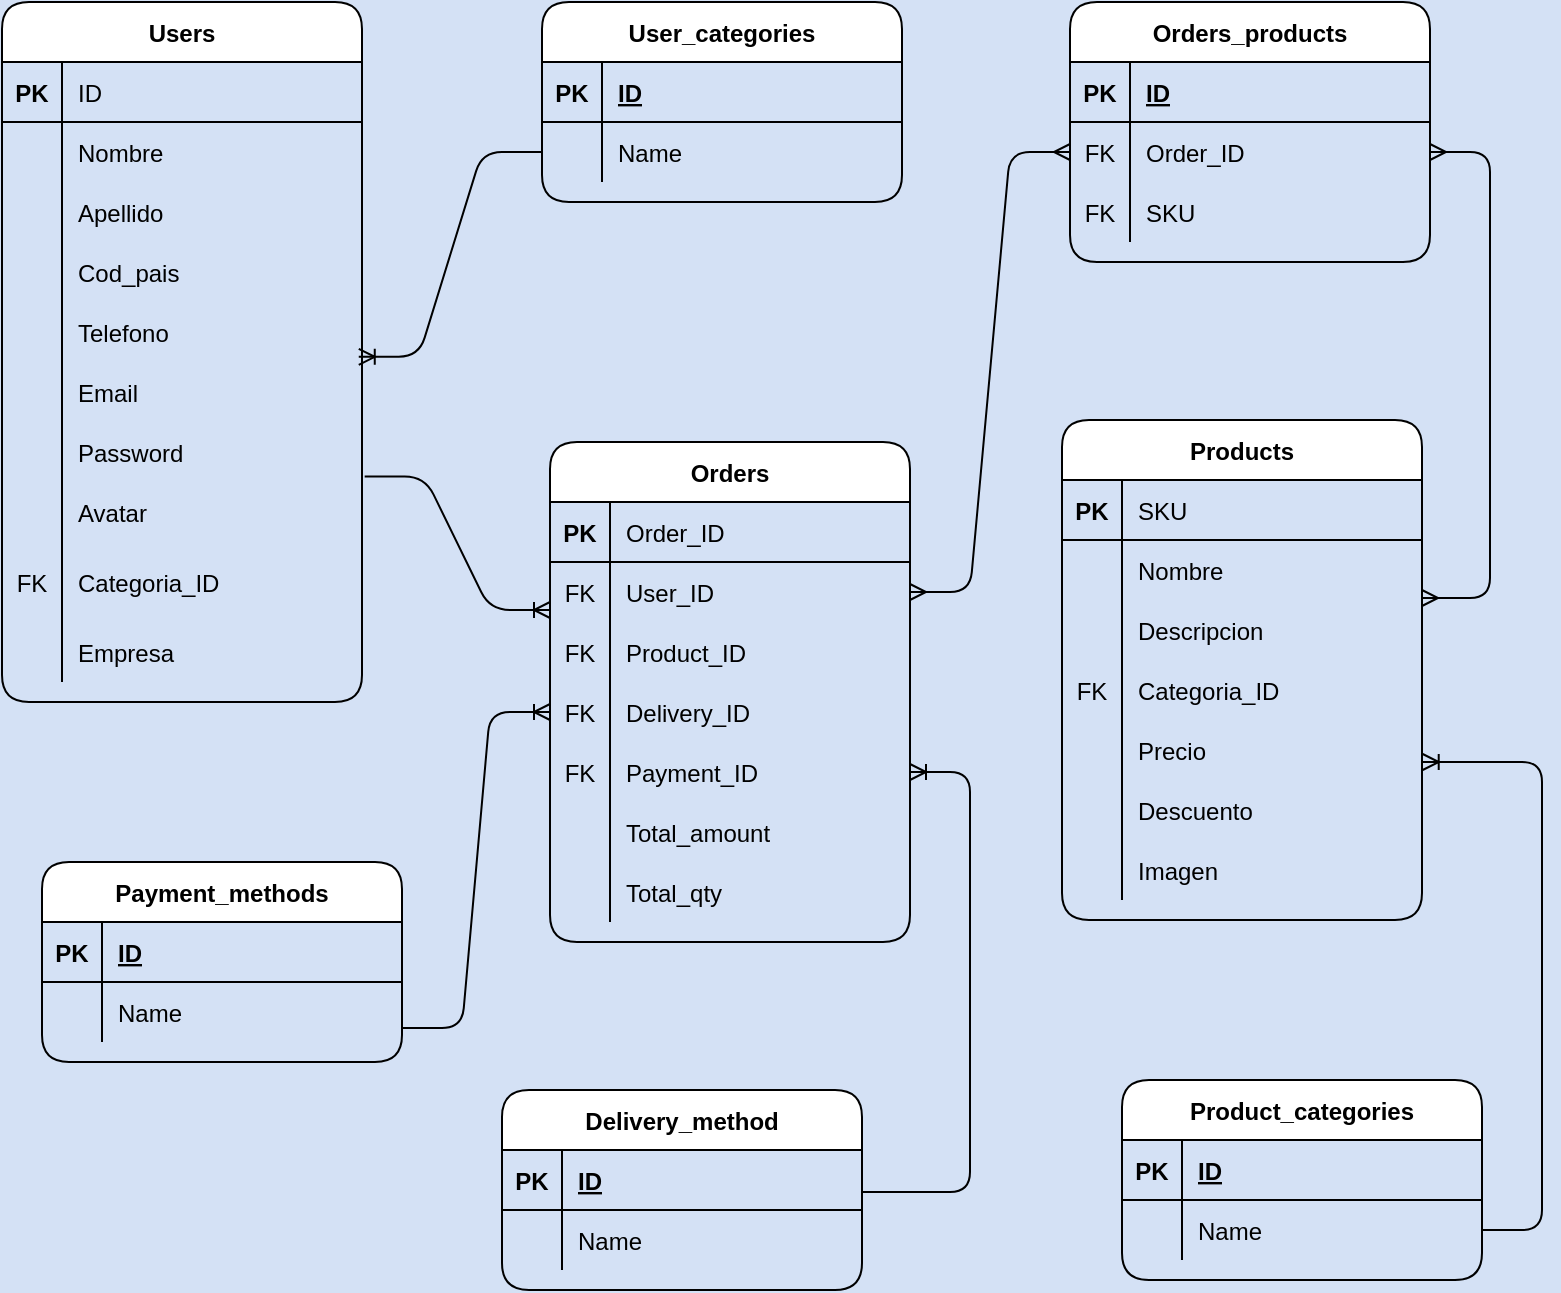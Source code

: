 <mxfile version="16.4.0" type="device"><diagram id="R2lEEEUBdFMjLlhIrx00" name="Page-1"><mxGraphModel dx="1038" dy="1818" grid="0" gridSize="10" guides="1" tooltips="1" connect="1" arrows="1" fold="1" page="1" pageScale="1" pageWidth="827" pageHeight="1169" background="#D4E1F5" math="0" shadow="0" extFonts="Permanent Marker^https://fonts.googleapis.com/css?family=Permanent+Marker"><root><mxCell id="0"/><mxCell id="1" parent="0"/><mxCell id="8IZea22BakEa49XCSGTo-1" value="Users" style="shape=table;startSize=30;container=1;collapsible=1;childLayout=tableLayout;fixedRows=1;rowLines=0;fontStyle=1;align=center;resizeLast=1;rounded=1;" parent="1" vertex="1"><mxGeometry x="50" y="-1120" width="180" height="350" as="geometry"/></mxCell><mxCell id="8IZea22BakEa49XCSGTo-2" value="" style="shape=partialRectangle;collapsible=0;dropTarget=0;pointerEvents=0;fillColor=none;top=0;left=0;bottom=1;right=0;points=[[0,0.5],[1,0.5]];portConstraint=eastwest;rounded=1;" parent="8IZea22BakEa49XCSGTo-1" vertex="1"><mxGeometry y="30" width="180" height="30" as="geometry"/></mxCell><mxCell id="8IZea22BakEa49XCSGTo-3" value="PK" style="shape=partialRectangle;connectable=0;fillColor=none;top=0;left=0;bottom=0;right=0;fontStyle=1;overflow=hidden;rounded=1;" parent="8IZea22BakEa49XCSGTo-2" vertex="1"><mxGeometry width="30" height="30" as="geometry"><mxRectangle width="30" height="30" as="alternateBounds"/></mxGeometry></mxCell><mxCell id="8IZea22BakEa49XCSGTo-4" value="ID" style="shape=partialRectangle;connectable=0;fillColor=none;top=0;left=0;bottom=0;right=0;align=left;spacingLeft=6;fontStyle=0;overflow=hidden;rounded=1;" parent="8IZea22BakEa49XCSGTo-2" vertex="1"><mxGeometry x="30" width="150" height="30" as="geometry"><mxRectangle width="150" height="30" as="alternateBounds"/></mxGeometry></mxCell><mxCell id="8IZea22BakEa49XCSGTo-5" value="" style="shape=partialRectangle;collapsible=0;dropTarget=0;pointerEvents=0;fillColor=none;top=0;left=0;bottom=0;right=0;points=[[0,0.5],[1,0.5]];portConstraint=eastwest;rounded=1;" parent="8IZea22BakEa49XCSGTo-1" vertex="1"><mxGeometry y="60" width="180" height="30" as="geometry"/></mxCell><mxCell id="8IZea22BakEa49XCSGTo-6" value="" style="shape=partialRectangle;connectable=0;fillColor=none;top=0;left=0;bottom=0;right=0;editable=1;overflow=hidden;rounded=1;" parent="8IZea22BakEa49XCSGTo-5" vertex="1"><mxGeometry width="30" height="30" as="geometry"><mxRectangle width="30" height="30" as="alternateBounds"/></mxGeometry></mxCell><mxCell id="8IZea22BakEa49XCSGTo-7" value="Nombre" style="shape=partialRectangle;connectable=0;fillColor=none;top=0;left=0;bottom=0;right=0;align=left;spacingLeft=6;overflow=hidden;rounded=1;" parent="8IZea22BakEa49XCSGTo-5" vertex="1"><mxGeometry x="30" width="150" height="30" as="geometry"><mxRectangle width="150" height="30" as="alternateBounds"/></mxGeometry></mxCell><mxCell id="8IZea22BakEa49XCSGTo-8" value="" style="shape=partialRectangle;collapsible=0;dropTarget=0;pointerEvents=0;fillColor=none;top=0;left=0;bottom=0;right=0;points=[[0,0.5],[1,0.5]];portConstraint=eastwest;rounded=1;" parent="8IZea22BakEa49XCSGTo-1" vertex="1"><mxGeometry y="90" width="180" height="30" as="geometry"/></mxCell><mxCell id="8IZea22BakEa49XCSGTo-9" value="" style="shape=partialRectangle;connectable=0;fillColor=none;top=0;left=0;bottom=0;right=0;editable=1;overflow=hidden;rounded=1;" parent="8IZea22BakEa49XCSGTo-8" vertex="1"><mxGeometry width="30" height="30" as="geometry"><mxRectangle width="30" height="30" as="alternateBounds"/></mxGeometry></mxCell><mxCell id="8IZea22BakEa49XCSGTo-10" value="Apellido" style="shape=partialRectangle;connectable=0;fillColor=none;top=0;left=0;bottom=0;right=0;align=left;spacingLeft=6;overflow=hidden;rounded=1;" parent="8IZea22BakEa49XCSGTo-8" vertex="1"><mxGeometry x="30" width="150" height="30" as="geometry"><mxRectangle width="150" height="30" as="alternateBounds"/></mxGeometry></mxCell><mxCell id="8IZea22BakEa49XCSGTo-11" value="" style="shape=partialRectangle;collapsible=0;dropTarget=0;pointerEvents=0;fillColor=none;top=0;left=0;bottom=0;right=0;points=[[0,0.5],[1,0.5]];portConstraint=eastwest;rounded=1;" parent="8IZea22BakEa49XCSGTo-1" vertex="1"><mxGeometry y="120" width="180" height="30" as="geometry"/></mxCell><mxCell id="8IZea22BakEa49XCSGTo-12" value="" style="shape=partialRectangle;connectable=0;fillColor=none;top=0;left=0;bottom=0;right=0;editable=1;overflow=hidden;rounded=1;" parent="8IZea22BakEa49XCSGTo-11" vertex="1"><mxGeometry width="30" height="30" as="geometry"><mxRectangle width="30" height="30" as="alternateBounds"/></mxGeometry></mxCell><mxCell id="8IZea22BakEa49XCSGTo-13" value="Cod_pais" style="shape=partialRectangle;connectable=0;fillColor=none;top=0;left=0;bottom=0;right=0;align=left;spacingLeft=6;overflow=hidden;rounded=1;" parent="8IZea22BakEa49XCSGTo-11" vertex="1"><mxGeometry x="30" width="150" height="30" as="geometry"><mxRectangle width="150" height="30" as="alternateBounds"/></mxGeometry></mxCell><mxCell id="8IZea22BakEa49XCSGTo-21" value="" style="shape=partialRectangle;collapsible=0;dropTarget=0;pointerEvents=0;fillColor=none;top=0;left=0;bottom=0;right=0;points=[[0,0.5],[1,0.5]];portConstraint=eastwest;rounded=1;" parent="8IZea22BakEa49XCSGTo-1" vertex="1"><mxGeometry y="150" width="180" height="30" as="geometry"/></mxCell><mxCell id="8IZea22BakEa49XCSGTo-22" value="" style="shape=partialRectangle;connectable=0;fillColor=none;top=0;left=0;bottom=0;right=0;editable=1;overflow=hidden;rounded=1;" parent="8IZea22BakEa49XCSGTo-21" vertex="1"><mxGeometry width="30" height="30" as="geometry"><mxRectangle width="30" height="30" as="alternateBounds"/></mxGeometry></mxCell><mxCell id="8IZea22BakEa49XCSGTo-23" value="Telefono" style="shape=partialRectangle;connectable=0;fillColor=none;top=0;left=0;bottom=0;right=0;align=left;spacingLeft=6;overflow=hidden;rounded=1;" parent="8IZea22BakEa49XCSGTo-21" vertex="1"><mxGeometry x="30" width="150" height="30" as="geometry"><mxRectangle width="150" height="30" as="alternateBounds"/></mxGeometry></mxCell><mxCell id="8IZea22BakEa49XCSGTo-24" value="" style="shape=partialRectangle;collapsible=0;dropTarget=0;pointerEvents=0;fillColor=none;top=0;left=0;bottom=0;right=0;points=[[0,0.5],[1,0.5]];portConstraint=eastwest;rounded=1;" parent="8IZea22BakEa49XCSGTo-1" vertex="1"><mxGeometry y="180" width="180" height="30" as="geometry"/></mxCell><mxCell id="8IZea22BakEa49XCSGTo-25" value="" style="shape=partialRectangle;connectable=0;fillColor=none;top=0;left=0;bottom=0;right=0;editable=1;overflow=hidden;rounded=1;" parent="8IZea22BakEa49XCSGTo-24" vertex="1"><mxGeometry width="30" height="30" as="geometry"><mxRectangle width="30" height="30" as="alternateBounds"/></mxGeometry></mxCell><mxCell id="8IZea22BakEa49XCSGTo-26" value="Email" style="shape=partialRectangle;connectable=0;fillColor=none;top=0;left=0;bottom=0;right=0;align=left;spacingLeft=6;overflow=hidden;rounded=1;" parent="8IZea22BakEa49XCSGTo-24" vertex="1"><mxGeometry x="30" width="150" height="30" as="geometry"><mxRectangle width="150" height="30" as="alternateBounds"/></mxGeometry></mxCell><mxCell id="8IZea22BakEa49XCSGTo-27" value="" style="shape=partialRectangle;collapsible=0;dropTarget=0;pointerEvents=0;fillColor=none;top=0;left=0;bottom=0;right=0;points=[[0,0.5],[1,0.5]];portConstraint=eastwest;rounded=1;" parent="8IZea22BakEa49XCSGTo-1" vertex="1"><mxGeometry y="210" width="180" height="30" as="geometry"/></mxCell><mxCell id="8IZea22BakEa49XCSGTo-28" value="" style="shape=partialRectangle;connectable=0;fillColor=none;top=0;left=0;bottom=0;right=0;editable=1;overflow=hidden;rounded=1;" parent="8IZea22BakEa49XCSGTo-27" vertex="1"><mxGeometry width="30" height="30" as="geometry"><mxRectangle width="30" height="30" as="alternateBounds"/></mxGeometry></mxCell><mxCell id="8IZea22BakEa49XCSGTo-29" value="Password " style="shape=partialRectangle;connectable=0;fillColor=none;top=0;left=0;bottom=0;right=0;align=left;spacingLeft=6;overflow=hidden;rounded=1;" parent="8IZea22BakEa49XCSGTo-27" vertex="1"><mxGeometry x="30" width="150" height="30" as="geometry"><mxRectangle width="150" height="30" as="alternateBounds"/></mxGeometry></mxCell><mxCell id="8IZea22BakEa49XCSGTo-30" value="" style="shape=partialRectangle;collapsible=0;dropTarget=0;pointerEvents=0;fillColor=none;top=0;left=0;bottom=0;right=0;points=[[0,0.5],[1,0.5]];portConstraint=eastwest;rounded=1;" parent="8IZea22BakEa49XCSGTo-1" vertex="1"><mxGeometry y="240" width="180" height="30" as="geometry"/></mxCell><mxCell id="8IZea22BakEa49XCSGTo-31" value="" style="shape=partialRectangle;connectable=0;fillColor=none;top=0;left=0;bottom=0;right=0;editable=1;overflow=hidden;rounded=1;" parent="8IZea22BakEa49XCSGTo-30" vertex="1"><mxGeometry width="30" height="30" as="geometry"><mxRectangle width="30" height="30" as="alternateBounds"/></mxGeometry></mxCell><mxCell id="8IZea22BakEa49XCSGTo-32" value="Avatar" style="shape=partialRectangle;connectable=0;fillColor=none;top=0;left=0;bottom=0;right=0;align=left;spacingLeft=6;overflow=hidden;rounded=1;" parent="8IZea22BakEa49XCSGTo-30" vertex="1"><mxGeometry x="30" width="150" height="30" as="geometry"><mxRectangle width="150" height="30" as="alternateBounds"/></mxGeometry></mxCell><mxCell id="8IZea22BakEa49XCSGTo-33" value="" style="shape=partialRectangle;collapsible=0;dropTarget=0;pointerEvents=0;fillColor=none;top=0;left=0;bottom=0;right=0;points=[[0,0.5],[1,0.5]];portConstraint=eastwest;rounded=1;" parent="8IZea22BakEa49XCSGTo-1" vertex="1"><mxGeometry y="270" width="180" height="40" as="geometry"/></mxCell><mxCell id="8IZea22BakEa49XCSGTo-34" value="FK" style="shape=partialRectangle;connectable=0;fillColor=none;top=0;left=0;bottom=0;right=0;editable=1;overflow=hidden;fontStyle=0;rounded=1;" parent="8IZea22BakEa49XCSGTo-33" vertex="1"><mxGeometry width="30" height="40" as="geometry"><mxRectangle width="30" height="40" as="alternateBounds"/></mxGeometry></mxCell><mxCell id="8IZea22BakEa49XCSGTo-35" value="Categoria_ID" style="shape=partialRectangle;connectable=0;fillColor=none;top=0;left=0;bottom=0;right=0;align=left;spacingLeft=6;overflow=hidden;rounded=1;" parent="8IZea22BakEa49XCSGTo-33" vertex="1"><mxGeometry x="30" width="150" height="40" as="geometry"><mxRectangle width="150" height="40" as="alternateBounds"/></mxGeometry></mxCell><mxCell id="8IZea22BakEa49XCSGTo-48" value="" style="shape=partialRectangle;collapsible=0;dropTarget=0;pointerEvents=0;fillColor=none;top=0;left=0;bottom=0;right=0;points=[[0,0.5],[1,0.5]];portConstraint=eastwest;rounded=1;" parent="8IZea22BakEa49XCSGTo-1" vertex="1"><mxGeometry y="310" width="180" height="30" as="geometry"/></mxCell><mxCell id="8IZea22BakEa49XCSGTo-49" value="" style="shape=partialRectangle;connectable=0;fillColor=none;top=0;left=0;bottom=0;right=0;editable=1;overflow=hidden;rounded=1;" parent="8IZea22BakEa49XCSGTo-48" vertex="1"><mxGeometry width="30" height="30" as="geometry"><mxRectangle width="30" height="30" as="alternateBounds"/></mxGeometry></mxCell><mxCell id="8IZea22BakEa49XCSGTo-50" value="Empresa" style="shape=partialRectangle;connectable=0;fillColor=none;top=0;left=0;bottom=0;right=0;align=left;spacingLeft=6;overflow=hidden;rounded=1;" parent="8IZea22BakEa49XCSGTo-48" vertex="1"><mxGeometry x="30" width="150" height="30" as="geometry"><mxRectangle width="150" height="30" as="alternateBounds"/></mxGeometry></mxCell><mxCell id="8IZea22BakEa49XCSGTo-51" value="User_categories" style="shape=table;startSize=30;container=1;collapsible=1;childLayout=tableLayout;fixedRows=1;rowLines=0;fontStyle=1;align=center;resizeLast=1;rounded=1;" parent="1" vertex="1"><mxGeometry x="320" y="-1120" width="180" height="100" as="geometry"/></mxCell><mxCell id="8IZea22BakEa49XCSGTo-52" value="" style="shape=partialRectangle;collapsible=0;dropTarget=0;pointerEvents=0;fillColor=none;top=0;left=0;bottom=1;right=0;points=[[0,0.5],[1,0.5]];portConstraint=eastwest;rounded=1;" parent="8IZea22BakEa49XCSGTo-51" vertex="1"><mxGeometry y="30" width="180" height="30" as="geometry"/></mxCell><mxCell id="8IZea22BakEa49XCSGTo-53" value="PK" style="shape=partialRectangle;connectable=0;fillColor=none;top=0;left=0;bottom=0;right=0;fontStyle=1;overflow=hidden;rounded=1;" parent="8IZea22BakEa49XCSGTo-52" vertex="1"><mxGeometry width="30" height="30" as="geometry"><mxRectangle width="30" height="30" as="alternateBounds"/></mxGeometry></mxCell><mxCell id="8IZea22BakEa49XCSGTo-54" value="ID" style="shape=partialRectangle;connectable=0;fillColor=none;top=0;left=0;bottom=0;right=0;align=left;spacingLeft=6;fontStyle=5;overflow=hidden;rounded=1;" parent="8IZea22BakEa49XCSGTo-52" vertex="1"><mxGeometry x="30" width="150" height="30" as="geometry"><mxRectangle width="150" height="30" as="alternateBounds"/></mxGeometry></mxCell><mxCell id="8IZea22BakEa49XCSGTo-55" value="" style="shape=partialRectangle;collapsible=0;dropTarget=0;pointerEvents=0;fillColor=none;top=0;left=0;bottom=0;right=0;points=[[0,0.5],[1,0.5]];portConstraint=eastwest;rounded=1;" parent="8IZea22BakEa49XCSGTo-51" vertex="1"><mxGeometry y="60" width="180" height="30" as="geometry"/></mxCell><mxCell id="8IZea22BakEa49XCSGTo-56" value="" style="shape=partialRectangle;connectable=0;fillColor=none;top=0;left=0;bottom=0;right=0;editable=1;overflow=hidden;rounded=1;" parent="8IZea22BakEa49XCSGTo-55" vertex="1"><mxGeometry width="30" height="30" as="geometry"><mxRectangle width="30" height="30" as="alternateBounds"/></mxGeometry></mxCell><mxCell id="8IZea22BakEa49XCSGTo-57" value="Name" style="shape=partialRectangle;connectable=0;fillColor=none;top=0;left=0;bottom=0;right=0;align=left;spacingLeft=6;overflow=hidden;rounded=1;" parent="8IZea22BakEa49XCSGTo-55" vertex="1"><mxGeometry x="30" width="150" height="30" as="geometry"><mxRectangle width="150" height="30" as="alternateBounds"/></mxGeometry></mxCell><mxCell id="8IZea22BakEa49XCSGTo-64" value="" style="edgeStyle=entityRelationEdgeStyle;fontSize=12;html=1;endArrow=ERoneToMany;exitX=0;exitY=0.5;exitDx=0;exitDy=0;entryX=0.991;entryY=-0.087;entryDx=0;entryDy=0;entryPerimeter=0;rounded=1;" parent="1" source="8IZea22BakEa49XCSGTo-55" target="8IZea22BakEa49XCSGTo-24" edge="1"><mxGeometry width="100" height="100" relative="1" as="geometry"><mxPoint x="313.16" y="-1017.79" as="sourcePoint"/><mxPoint x="470" y="-920" as="targetPoint"/></mxGeometry></mxCell><mxCell id="8IZea22BakEa49XCSGTo-65" value="Products" style="shape=table;startSize=30;container=1;collapsible=1;childLayout=tableLayout;fixedRows=1;rowLines=0;fontStyle=1;align=center;resizeLast=1;rounded=1;" parent="1" vertex="1"><mxGeometry x="580" y="-911" width="180" height="250" as="geometry"/></mxCell><mxCell id="8IZea22BakEa49XCSGTo-66" value="" style="shape=partialRectangle;collapsible=0;dropTarget=0;pointerEvents=0;fillColor=none;top=0;left=0;bottom=1;right=0;points=[[0,0.5],[1,0.5]];portConstraint=eastwest;rounded=1;" parent="8IZea22BakEa49XCSGTo-65" vertex="1"><mxGeometry y="30" width="180" height="30" as="geometry"/></mxCell><mxCell id="8IZea22BakEa49XCSGTo-67" value="PK" style="shape=partialRectangle;connectable=0;fillColor=none;top=0;left=0;bottom=0;right=0;fontStyle=1;overflow=hidden;rounded=1;" parent="8IZea22BakEa49XCSGTo-66" vertex="1"><mxGeometry width="30" height="30" as="geometry"><mxRectangle width="30" height="30" as="alternateBounds"/></mxGeometry></mxCell><mxCell id="8IZea22BakEa49XCSGTo-68" value="SKU" style="shape=partialRectangle;connectable=0;fillColor=none;top=0;left=0;bottom=0;right=0;align=left;spacingLeft=6;fontStyle=0;overflow=hidden;rounded=1;" parent="8IZea22BakEa49XCSGTo-66" vertex="1"><mxGeometry x="30" width="150" height="30" as="geometry"><mxRectangle width="150" height="30" as="alternateBounds"/></mxGeometry></mxCell><mxCell id="8IZea22BakEa49XCSGTo-69" value="" style="shape=partialRectangle;collapsible=0;dropTarget=0;pointerEvents=0;fillColor=none;top=0;left=0;bottom=0;right=0;points=[[0,0.5],[1,0.5]];portConstraint=eastwest;rounded=1;" parent="8IZea22BakEa49XCSGTo-65" vertex="1"><mxGeometry y="60" width="180" height="30" as="geometry"/></mxCell><mxCell id="8IZea22BakEa49XCSGTo-70" value="" style="shape=partialRectangle;connectable=0;fillColor=none;top=0;left=0;bottom=0;right=0;editable=1;overflow=hidden;rounded=1;" parent="8IZea22BakEa49XCSGTo-69" vertex="1"><mxGeometry width="30" height="30" as="geometry"><mxRectangle width="30" height="30" as="alternateBounds"/></mxGeometry></mxCell><mxCell id="8IZea22BakEa49XCSGTo-71" value="Nombre" style="shape=partialRectangle;connectable=0;fillColor=none;top=0;left=0;bottom=0;right=0;align=left;spacingLeft=6;overflow=hidden;rounded=1;" parent="8IZea22BakEa49XCSGTo-69" vertex="1"><mxGeometry x="30" width="150" height="30" as="geometry"><mxRectangle width="150" height="30" as="alternateBounds"/></mxGeometry></mxCell><mxCell id="8IZea22BakEa49XCSGTo-72" value="" style="shape=partialRectangle;collapsible=0;dropTarget=0;pointerEvents=0;fillColor=none;top=0;left=0;bottom=0;right=0;points=[[0,0.5],[1,0.5]];portConstraint=eastwest;rounded=1;" parent="8IZea22BakEa49XCSGTo-65" vertex="1"><mxGeometry y="90" width="180" height="30" as="geometry"/></mxCell><mxCell id="8IZea22BakEa49XCSGTo-73" value="" style="shape=partialRectangle;connectable=0;fillColor=none;top=0;left=0;bottom=0;right=0;editable=1;overflow=hidden;rounded=1;" parent="8IZea22BakEa49XCSGTo-72" vertex="1"><mxGeometry width="30" height="30" as="geometry"><mxRectangle width="30" height="30" as="alternateBounds"/></mxGeometry></mxCell><mxCell id="8IZea22BakEa49XCSGTo-74" value="Descripcion" style="shape=partialRectangle;connectable=0;fillColor=none;top=0;left=0;bottom=0;right=0;align=left;spacingLeft=6;overflow=hidden;rounded=1;" parent="8IZea22BakEa49XCSGTo-72" vertex="1"><mxGeometry x="30" width="150" height="30" as="geometry"><mxRectangle width="150" height="30" as="alternateBounds"/></mxGeometry></mxCell><mxCell id="8IZea22BakEa49XCSGTo-75" value="" style="shape=partialRectangle;collapsible=0;dropTarget=0;pointerEvents=0;fillColor=none;top=0;left=0;bottom=0;right=0;points=[[0,0.5],[1,0.5]];portConstraint=eastwest;rounded=1;" parent="8IZea22BakEa49XCSGTo-65" vertex="1"><mxGeometry y="120" width="180" height="30" as="geometry"/></mxCell><mxCell id="8IZea22BakEa49XCSGTo-76" value="FK" style="shape=partialRectangle;connectable=0;fillColor=none;top=0;left=0;bottom=0;right=0;editable=1;overflow=hidden;rounded=1;" parent="8IZea22BakEa49XCSGTo-75" vertex="1"><mxGeometry width="30" height="30" as="geometry"><mxRectangle width="30" height="30" as="alternateBounds"/></mxGeometry></mxCell><mxCell id="8IZea22BakEa49XCSGTo-77" value="Categoria_ID" style="shape=partialRectangle;connectable=0;fillColor=none;top=0;left=0;bottom=0;right=0;align=left;spacingLeft=6;overflow=hidden;rounded=1;" parent="8IZea22BakEa49XCSGTo-75" vertex="1"><mxGeometry x="30" width="150" height="30" as="geometry"><mxRectangle width="150" height="30" as="alternateBounds"/></mxGeometry></mxCell><mxCell id="8IZea22BakEa49XCSGTo-78" value="" style="shape=partialRectangle;collapsible=0;dropTarget=0;pointerEvents=0;fillColor=none;top=0;left=0;bottom=0;right=0;points=[[0,0.5],[1,0.5]];portConstraint=eastwest;rounded=1;" parent="8IZea22BakEa49XCSGTo-65" vertex="1"><mxGeometry y="150" width="180" height="30" as="geometry"/></mxCell><mxCell id="8IZea22BakEa49XCSGTo-79" value="" style="shape=partialRectangle;connectable=0;fillColor=none;top=0;left=0;bottom=0;right=0;editable=1;overflow=hidden;rounded=1;" parent="8IZea22BakEa49XCSGTo-78" vertex="1"><mxGeometry width="30" height="30" as="geometry"><mxRectangle width="30" height="30" as="alternateBounds"/></mxGeometry></mxCell><mxCell id="8IZea22BakEa49XCSGTo-80" value="Precio" style="shape=partialRectangle;connectable=0;fillColor=none;top=0;left=0;bottom=0;right=0;align=left;spacingLeft=6;overflow=hidden;rounded=1;" parent="8IZea22BakEa49XCSGTo-78" vertex="1"><mxGeometry x="30" width="150" height="30" as="geometry"><mxRectangle width="150" height="30" as="alternateBounds"/></mxGeometry></mxCell><mxCell id="8IZea22BakEa49XCSGTo-81" value="" style="shape=partialRectangle;collapsible=0;dropTarget=0;pointerEvents=0;fillColor=none;top=0;left=0;bottom=0;right=0;points=[[0,0.5],[1,0.5]];portConstraint=eastwest;rounded=1;" parent="8IZea22BakEa49XCSGTo-65" vertex="1"><mxGeometry y="180" width="180" height="30" as="geometry"/></mxCell><mxCell id="8IZea22BakEa49XCSGTo-82" value="" style="shape=partialRectangle;connectable=0;fillColor=none;top=0;left=0;bottom=0;right=0;editable=1;overflow=hidden;rounded=1;" parent="8IZea22BakEa49XCSGTo-81" vertex="1"><mxGeometry width="30" height="30" as="geometry"><mxRectangle width="30" height="30" as="alternateBounds"/></mxGeometry></mxCell><mxCell id="8IZea22BakEa49XCSGTo-83" value="Descuento" style="shape=partialRectangle;connectable=0;fillColor=none;top=0;left=0;bottom=0;right=0;align=left;spacingLeft=6;overflow=hidden;rounded=1;" parent="8IZea22BakEa49XCSGTo-81" vertex="1"><mxGeometry x="30" width="150" height="30" as="geometry"><mxRectangle width="150" height="30" as="alternateBounds"/></mxGeometry></mxCell><mxCell id="8IZea22BakEa49XCSGTo-84" value="" style="shape=partialRectangle;collapsible=0;dropTarget=0;pointerEvents=0;fillColor=none;top=0;left=0;bottom=0;right=0;points=[[0,0.5],[1,0.5]];portConstraint=eastwest;rounded=1;" parent="8IZea22BakEa49XCSGTo-65" vertex="1"><mxGeometry y="210" width="180" height="30" as="geometry"/></mxCell><mxCell id="8IZea22BakEa49XCSGTo-85" value="" style="shape=partialRectangle;connectable=0;fillColor=none;top=0;left=0;bottom=0;right=0;editable=1;overflow=hidden;rounded=1;" parent="8IZea22BakEa49XCSGTo-84" vertex="1"><mxGeometry width="30" height="30" as="geometry"><mxRectangle width="30" height="30" as="alternateBounds"/></mxGeometry></mxCell><mxCell id="8IZea22BakEa49XCSGTo-86" value="Imagen" style="shape=partialRectangle;connectable=0;fillColor=none;top=0;left=0;bottom=0;right=0;align=left;spacingLeft=6;overflow=hidden;rounded=1;" parent="8IZea22BakEa49XCSGTo-84" vertex="1"><mxGeometry x="30" width="150" height="30" as="geometry"><mxRectangle width="150" height="30" as="alternateBounds"/></mxGeometry></mxCell><mxCell id="8IZea22BakEa49XCSGTo-119" value="Orders" style="shape=table;startSize=30;container=1;collapsible=1;childLayout=tableLayout;fixedRows=1;rowLines=0;fontStyle=1;align=center;resizeLast=1;rounded=1;" parent="1" vertex="1"><mxGeometry x="324" y="-900" width="180" height="250" as="geometry"/></mxCell><mxCell id="8IZea22BakEa49XCSGTo-120" value="" style="shape=partialRectangle;collapsible=0;dropTarget=0;pointerEvents=0;fillColor=none;top=0;left=0;bottom=1;right=0;points=[[0,0.5],[1,0.5]];portConstraint=eastwest;rounded=1;" parent="8IZea22BakEa49XCSGTo-119" vertex="1"><mxGeometry y="30" width="180" height="30" as="geometry"/></mxCell><mxCell id="8IZea22BakEa49XCSGTo-121" value="PK" style="shape=partialRectangle;connectable=0;fillColor=none;top=0;left=0;bottom=0;right=0;fontStyle=1;overflow=hidden;rounded=1;" parent="8IZea22BakEa49XCSGTo-120" vertex="1"><mxGeometry width="30" height="30" as="geometry"><mxRectangle width="30" height="30" as="alternateBounds"/></mxGeometry></mxCell><mxCell id="8IZea22BakEa49XCSGTo-122" value="Order_ID" style="shape=partialRectangle;connectable=0;fillColor=none;top=0;left=0;bottom=0;right=0;align=left;spacingLeft=6;fontStyle=0;overflow=hidden;rounded=1;" parent="8IZea22BakEa49XCSGTo-120" vertex="1"><mxGeometry x="30" width="150" height="30" as="geometry"><mxRectangle width="150" height="30" as="alternateBounds"/></mxGeometry></mxCell><mxCell id="8IZea22BakEa49XCSGTo-123" value="" style="shape=partialRectangle;collapsible=0;dropTarget=0;pointerEvents=0;fillColor=none;top=0;left=0;bottom=0;right=0;points=[[0,0.5],[1,0.5]];portConstraint=eastwest;rounded=1;" parent="8IZea22BakEa49XCSGTo-119" vertex="1"><mxGeometry y="60" width="180" height="30" as="geometry"/></mxCell><mxCell id="8IZea22BakEa49XCSGTo-124" value="FK" style="shape=partialRectangle;connectable=0;fillColor=none;top=0;left=0;bottom=0;right=0;editable=1;overflow=hidden;rounded=1;" parent="8IZea22BakEa49XCSGTo-123" vertex="1"><mxGeometry width="30" height="30" as="geometry"><mxRectangle width="30" height="30" as="alternateBounds"/></mxGeometry></mxCell><mxCell id="8IZea22BakEa49XCSGTo-125" value="User_ID" style="shape=partialRectangle;connectable=0;fillColor=none;top=0;left=0;bottom=0;right=0;align=left;spacingLeft=6;overflow=hidden;rounded=1;" parent="8IZea22BakEa49XCSGTo-123" vertex="1"><mxGeometry x="30" width="150" height="30" as="geometry"><mxRectangle width="150" height="30" as="alternateBounds"/></mxGeometry></mxCell><mxCell id="8IZea22BakEa49XCSGTo-126" value="" style="shape=partialRectangle;collapsible=0;dropTarget=0;pointerEvents=0;fillColor=none;top=0;left=0;bottom=0;right=0;points=[[0,0.5],[1,0.5]];portConstraint=eastwest;rounded=1;" parent="8IZea22BakEa49XCSGTo-119" vertex="1"><mxGeometry y="90" width="180" height="30" as="geometry"/></mxCell><mxCell id="8IZea22BakEa49XCSGTo-127" value="FK" style="shape=partialRectangle;connectable=0;fillColor=none;top=0;left=0;bottom=0;right=0;editable=1;overflow=hidden;rounded=1;" parent="8IZea22BakEa49XCSGTo-126" vertex="1"><mxGeometry width="30" height="30" as="geometry"><mxRectangle width="30" height="30" as="alternateBounds"/></mxGeometry></mxCell><mxCell id="8IZea22BakEa49XCSGTo-128" value="Product_ID" style="shape=partialRectangle;connectable=0;fillColor=none;top=0;left=0;bottom=0;right=0;align=left;spacingLeft=6;overflow=hidden;rounded=1;" parent="8IZea22BakEa49XCSGTo-126" vertex="1"><mxGeometry x="30" width="150" height="30" as="geometry"><mxRectangle width="150" height="30" as="alternateBounds"/></mxGeometry></mxCell><mxCell id="8IZea22BakEa49XCSGTo-129" value="" style="shape=partialRectangle;collapsible=0;dropTarget=0;pointerEvents=0;fillColor=none;top=0;left=0;bottom=0;right=0;points=[[0,0.5],[1,0.5]];portConstraint=eastwest;rounded=1;" parent="8IZea22BakEa49XCSGTo-119" vertex="1"><mxGeometry y="120" width="180" height="30" as="geometry"/></mxCell><mxCell id="8IZea22BakEa49XCSGTo-130" value="FK" style="shape=partialRectangle;connectable=0;fillColor=none;top=0;left=0;bottom=0;right=0;editable=1;overflow=hidden;rounded=1;" parent="8IZea22BakEa49XCSGTo-129" vertex="1"><mxGeometry width="30" height="30" as="geometry"><mxRectangle width="30" height="30" as="alternateBounds"/></mxGeometry></mxCell><mxCell id="8IZea22BakEa49XCSGTo-131" value="Delivery_ID" style="shape=partialRectangle;connectable=0;fillColor=none;top=0;left=0;bottom=0;right=0;align=left;spacingLeft=6;overflow=hidden;rounded=1;" parent="8IZea22BakEa49XCSGTo-129" vertex="1"><mxGeometry x="30" width="150" height="30" as="geometry"><mxRectangle width="150" height="30" as="alternateBounds"/></mxGeometry></mxCell><mxCell id="8IZea22BakEa49XCSGTo-132" value="" style="shape=partialRectangle;collapsible=0;dropTarget=0;pointerEvents=0;fillColor=none;top=0;left=0;bottom=0;right=0;points=[[0,0.5],[1,0.5]];portConstraint=eastwest;rounded=1;" parent="8IZea22BakEa49XCSGTo-119" vertex="1"><mxGeometry y="150" width="180" height="30" as="geometry"/></mxCell><mxCell id="8IZea22BakEa49XCSGTo-133" value="FK" style="shape=partialRectangle;connectable=0;fillColor=none;top=0;left=0;bottom=0;right=0;editable=1;overflow=hidden;rounded=1;" parent="8IZea22BakEa49XCSGTo-132" vertex="1"><mxGeometry width="30" height="30" as="geometry"><mxRectangle width="30" height="30" as="alternateBounds"/></mxGeometry></mxCell><mxCell id="8IZea22BakEa49XCSGTo-134" value="Payment_ID" style="shape=partialRectangle;connectable=0;fillColor=none;top=0;left=0;bottom=0;right=0;align=left;spacingLeft=6;overflow=hidden;rounded=1;" parent="8IZea22BakEa49XCSGTo-132" vertex="1"><mxGeometry x="30" width="150" height="30" as="geometry"><mxRectangle width="150" height="30" as="alternateBounds"/></mxGeometry></mxCell><mxCell id="8IZea22BakEa49XCSGTo-161" value="" style="shape=partialRectangle;collapsible=0;dropTarget=0;pointerEvents=0;fillColor=none;top=0;left=0;bottom=0;right=0;points=[[0,0.5],[1,0.5]];portConstraint=eastwest;rounded=1;" parent="8IZea22BakEa49XCSGTo-119" vertex="1"><mxGeometry y="180" width="180" height="30" as="geometry"/></mxCell><mxCell id="8IZea22BakEa49XCSGTo-162" value="" style="shape=partialRectangle;connectable=0;fillColor=none;top=0;left=0;bottom=0;right=0;editable=1;overflow=hidden;rounded=1;" parent="8IZea22BakEa49XCSGTo-161" vertex="1"><mxGeometry width="30" height="30" as="geometry"><mxRectangle width="30" height="30" as="alternateBounds"/></mxGeometry></mxCell><mxCell id="8IZea22BakEa49XCSGTo-163" value="Total_amount" style="shape=partialRectangle;connectable=0;fillColor=none;top=0;left=0;bottom=0;right=0;align=left;spacingLeft=6;overflow=hidden;rounded=1;" parent="8IZea22BakEa49XCSGTo-161" vertex="1"><mxGeometry x="30" width="150" height="30" as="geometry"><mxRectangle width="150" height="30" as="alternateBounds"/></mxGeometry></mxCell><mxCell id="8IZea22BakEa49XCSGTo-164" value="" style="shape=partialRectangle;collapsible=0;dropTarget=0;pointerEvents=0;fillColor=none;top=0;left=0;bottom=0;right=0;points=[[0,0.5],[1,0.5]];portConstraint=eastwest;rounded=1;" parent="8IZea22BakEa49XCSGTo-119" vertex="1"><mxGeometry y="210" width="180" height="30" as="geometry"/></mxCell><mxCell id="8IZea22BakEa49XCSGTo-165" value="" style="shape=partialRectangle;connectable=0;fillColor=none;top=0;left=0;bottom=0;right=0;editable=1;overflow=hidden;rounded=1;" parent="8IZea22BakEa49XCSGTo-164" vertex="1"><mxGeometry width="30" height="30" as="geometry"><mxRectangle width="30" height="30" as="alternateBounds"/></mxGeometry></mxCell><mxCell id="8IZea22BakEa49XCSGTo-166" value="Total_qty" style="shape=partialRectangle;connectable=0;fillColor=none;top=0;left=0;bottom=0;right=0;align=left;spacingLeft=6;overflow=hidden;rounded=1;" parent="8IZea22BakEa49XCSGTo-164" vertex="1"><mxGeometry x="30" width="150" height="30" as="geometry"><mxRectangle width="150" height="30" as="alternateBounds"/></mxGeometry></mxCell><mxCell id="8IZea22BakEa49XCSGTo-143" value="" style="edgeStyle=entityRelationEdgeStyle;fontSize=12;html=1;endArrow=ERmany;startArrow=ERmany;exitX=1;exitY=0.5;exitDx=0;exitDy=0;rounded=1;entryX=0;entryY=0.5;entryDx=0;entryDy=0;" parent="1" source="8IZea22BakEa49XCSGTo-123" edge="1" target="dZB_SV83KsF9WZue9be--5"><mxGeometry width="100" height="100" relative="1" as="geometry"><mxPoint x="520" y="-795" as="sourcePoint"/><mxPoint x="580" y="-931" as="targetPoint"/></mxGeometry></mxCell><mxCell id="8IZea22BakEa49XCSGTo-144" value="Delivery_method" style="shape=table;startSize=30;container=1;collapsible=1;childLayout=tableLayout;fixedRows=1;rowLines=0;fontStyle=1;align=center;resizeLast=1;rounded=1;" parent="1" vertex="1"><mxGeometry x="300" y="-576" width="180" height="100" as="geometry"/></mxCell><mxCell id="8IZea22BakEa49XCSGTo-145" value="" style="shape=partialRectangle;collapsible=0;dropTarget=0;pointerEvents=0;fillColor=none;top=0;left=0;bottom=1;right=0;points=[[0,0.5],[1,0.5]];portConstraint=eastwest;rounded=1;" parent="8IZea22BakEa49XCSGTo-144" vertex="1"><mxGeometry y="30" width="180" height="30" as="geometry"/></mxCell><mxCell id="8IZea22BakEa49XCSGTo-146" value="PK" style="shape=partialRectangle;connectable=0;fillColor=none;top=0;left=0;bottom=0;right=0;fontStyle=1;overflow=hidden;rounded=1;" parent="8IZea22BakEa49XCSGTo-145" vertex="1"><mxGeometry width="30" height="30" as="geometry"><mxRectangle width="30" height="30" as="alternateBounds"/></mxGeometry></mxCell><mxCell id="8IZea22BakEa49XCSGTo-147" value="ID" style="shape=partialRectangle;connectable=0;fillColor=none;top=0;left=0;bottom=0;right=0;align=left;spacingLeft=6;fontStyle=5;overflow=hidden;rounded=1;" parent="8IZea22BakEa49XCSGTo-145" vertex="1"><mxGeometry x="30" width="150" height="30" as="geometry"><mxRectangle width="150" height="30" as="alternateBounds"/></mxGeometry></mxCell><mxCell id="8IZea22BakEa49XCSGTo-148" value="" style="shape=partialRectangle;collapsible=0;dropTarget=0;pointerEvents=0;fillColor=none;top=0;left=0;bottom=0;right=0;points=[[0,0.5],[1,0.5]];portConstraint=eastwest;rounded=1;" parent="8IZea22BakEa49XCSGTo-144" vertex="1"><mxGeometry y="60" width="180" height="30" as="geometry"/></mxCell><mxCell id="8IZea22BakEa49XCSGTo-149" value="" style="shape=partialRectangle;connectable=0;fillColor=none;top=0;left=0;bottom=0;right=0;editable=1;overflow=hidden;rounded=1;" parent="8IZea22BakEa49XCSGTo-148" vertex="1"><mxGeometry width="30" height="30" as="geometry"><mxRectangle width="30" height="30" as="alternateBounds"/></mxGeometry></mxCell><mxCell id="8IZea22BakEa49XCSGTo-150" value="Name" style="shape=partialRectangle;connectable=0;fillColor=none;top=0;left=0;bottom=0;right=0;align=left;spacingLeft=6;overflow=hidden;rounded=1;" parent="8IZea22BakEa49XCSGTo-148" vertex="1"><mxGeometry x="30" width="150" height="30" as="geometry"><mxRectangle width="150" height="30" as="alternateBounds"/></mxGeometry></mxCell><mxCell id="8IZea22BakEa49XCSGTo-151" value="Payment_methods" style="shape=table;startSize=30;container=1;collapsible=1;childLayout=tableLayout;fixedRows=1;rowLines=0;fontStyle=1;align=center;resizeLast=1;rounded=1;" parent="1" vertex="1"><mxGeometry x="70" y="-690" width="180" height="100" as="geometry"/></mxCell><mxCell id="8IZea22BakEa49XCSGTo-152" value="" style="shape=partialRectangle;collapsible=0;dropTarget=0;pointerEvents=0;fillColor=none;top=0;left=0;bottom=1;right=0;points=[[0,0.5],[1,0.5]];portConstraint=eastwest;rounded=1;" parent="8IZea22BakEa49XCSGTo-151" vertex="1"><mxGeometry y="30" width="180" height="30" as="geometry"/></mxCell><mxCell id="8IZea22BakEa49XCSGTo-153" value="PK" style="shape=partialRectangle;connectable=0;fillColor=none;top=0;left=0;bottom=0;right=0;fontStyle=1;overflow=hidden;rounded=1;" parent="8IZea22BakEa49XCSGTo-152" vertex="1"><mxGeometry width="30" height="30" as="geometry"><mxRectangle width="30" height="30" as="alternateBounds"/></mxGeometry></mxCell><mxCell id="8IZea22BakEa49XCSGTo-154" value="ID" style="shape=partialRectangle;connectable=0;fillColor=none;top=0;left=0;bottom=0;right=0;align=left;spacingLeft=6;fontStyle=5;overflow=hidden;rounded=1;" parent="8IZea22BakEa49XCSGTo-152" vertex="1"><mxGeometry x="30" width="150" height="30" as="geometry"><mxRectangle width="150" height="30" as="alternateBounds"/></mxGeometry></mxCell><mxCell id="8IZea22BakEa49XCSGTo-155" value="" style="shape=partialRectangle;collapsible=0;dropTarget=0;pointerEvents=0;fillColor=none;top=0;left=0;bottom=0;right=0;points=[[0,0.5],[1,0.5]];portConstraint=eastwest;rounded=1;" parent="8IZea22BakEa49XCSGTo-151" vertex="1"><mxGeometry y="60" width="180" height="30" as="geometry"/></mxCell><mxCell id="8IZea22BakEa49XCSGTo-156" value="" style="shape=partialRectangle;connectable=0;fillColor=none;top=0;left=0;bottom=0;right=0;editable=1;overflow=hidden;rounded=1;" parent="8IZea22BakEa49XCSGTo-155" vertex="1"><mxGeometry width="30" height="30" as="geometry"><mxRectangle width="30" height="30" as="alternateBounds"/></mxGeometry></mxCell><mxCell id="8IZea22BakEa49XCSGTo-157" value="Name" style="shape=partialRectangle;connectable=0;fillColor=none;top=0;left=0;bottom=0;right=0;align=left;spacingLeft=6;overflow=hidden;rounded=1;" parent="8IZea22BakEa49XCSGTo-155" vertex="1"><mxGeometry x="30" width="150" height="30" as="geometry"><mxRectangle width="150" height="30" as="alternateBounds"/></mxGeometry></mxCell><mxCell id="8IZea22BakEa49XCSGTo-158" value="" style="edgeStyle=entityRelationEdgeStyle;fontSize=12;html=1;endArrow=ERoneToMany;entryX=0;entryY=0.5;entryDx=0;entryDy=0;rounded=1;" parent="1" target="8IZea22BakEa49XCSGTo-129" edge="1"><mxGeometry width="100" height="100" relative="1" as="geometry"><mxPoint x="250" y="-607" as="sourcePoint"/><mxPoint x="80" y="-710" as="targetPoint"/></mxGeometry></mxCell><mxCell id="8IZea22BakEa49XCSGTo-159" value="" style="edgeStyle=entityRelationEdgeStyle;fontSize=12;html=1;endArrow=ERoneToMany;rounded=1;" parent="1" target="8IZea22BakEa49XCSGTo-132" edge="1"><mxGeometry width="100" height="100" relative="1" as="geometry"><mxPoint x="480" y="-525" as="sourcePoint"/><mxPoint x="660" y="-680" as="targetPoint"/></mxGeometry></mxCell><mxCell id="Vzktx3-cUuDjdf2YXR7--1" value="Product_categories" style="shape=table;startSize=30;container=1;collapsible=1;childLayout=tableLayout;fixedRows=1;rowLines=0;fontStyle=1;align=center;resizeLast=1;rounded=1;" parent="1" vertex="1"><mxGeometry x="610" y="-581" width="180" height="100" as="geometry"/></mxCell><mxCell id="Vzktx3-cUuDjdf2YXR7--2" value="" style="shape=partialRectangle;collapsible=0;dropTarget=0;pointerEvents=0;fillColor=none;top=0;left=0;bottom=1;right=0;points=[[0,0.5],[1,0.5]];portConstraint=eastwest;rounded=1;" parent="Vzktx3-cUuDjdf2YXR7--1" vertex="1"><mxGeometry y="30" width="180" height="30" as="geometry"/></mxCell><mxCell id="Vzktx3-cUuDjdf2YXR7--3" value="PK" style="shape=partialRectangle;connectable=0;fillColor=none;top=0;left=0;bottom=0;right=0;fontStyle=1;overflow=hidden;rounded=1;" parent="Vzktx3-cUuDjdf2YXR7--2" vertex="1"><mxGeometry width="30" height="30" as="geometry"><mxRectangle width="30" height="30" as="alternateBounds"/></mxGeometry></mxCell><mxCell id="Vzktx3-cUuDjdf2YXR7--4" value="ID" style="shape=partialRectangle;connectable=0;fillColor=none;top=0;left=0;bottom=0;right=0;align=left;spacingLeft=6;fontStyle=5;overflow=hidden;rounded=1;" parent="Vzktx3-cUuDjdf2YXR7--2" vertex="1"><mxGeometry x="30" width="150" height="30" as="geometry"><mxRectangle width="150" height="30" as="alternateBounds"/></mxGeometry></mxCell><mxCell id="Vzktx3-cUuDjdf2YXR7--5" value="" style="shape=partialRectangle;collapsible=0;dropTarget=0;pointerEvents=0;fillColor=none;top=0;left=0;bottom=0;right=0;points=[[0,0.5],[1,0.5]];portConstraint=eastwest;rounded=1;" parent="Vzktx3-cUuDjdf2YXR7--1" vertex="1"><mxGeometry y="60" width="180" height="30" as="geometry"/></mxCell><mxCell id="Vzktx3-cUuDjdf2YXR7--6" value="" style="shape=partialRectangle;connectable=0;fillColor=none;top=0;left=0;bottom=0;right=0;editable=1;overflow=hidden;rounded=1;" parent="Vzktx3-cUuDjdf2YXR7--5" vertex="1"><mxGeometry width="30" height="30" as="geometry"><mxRectangle width="30" height="30" as="alternateBounds"/></mxGeometry></mxCell><mxCell id="Vzktx3-cUuDjdf2YXR7--7" value="Name" style="shape=partialRectangle;connectable=0;fillColor=none;top=0;left=0;bottom=0;right=0;align=left;spacingLeft=6;overflow=hidden;rounded=1;" parent="Vzktx3-cUuDjdf2YXR7--5" vertex="1"><mxGeometry x="30" width="150" height="30" as="geometry"><mxRectangle width="150" height="30" as="alternateBounds"/></mxGeometry></mxCell><mxCell id="Vzktx3-cUuDjdf2YXR7--8" value="" style="edgeStyle=entityRelationEdgeStyle;fontSize=12;html=1;endArrow=ERoneToMany;entryX=1.002;entryY=-0.3;entryDx=0;entryDy=0;entryPerimeter=0;rounded=1;" parent="1" source="Vzktx3-cUuDjdf2YXR7--5" target="8IZea22BakEa49XCSGTo-81" edge="1"><mxGeometry width="100" height="100" relative="1" as="geometry"><mxPoint x="760" y="-920" as="sourcePoint"/><mxPoint x="668.38" y="-817.61" as="targetPoint"/></mxGeometry></mxCell><mxCell id="VD6-anMAQv1vFoV6C9B_-1" value="" style="edgeStyle=entityRelationEdgeStyle;fontSize=12;html=1;endArrow=ERoneToMany;exitX=1.013;exitY=0.907;exitDx=0;exitDy=0;rounded=1;exitPerimeter=0;" parent="1" edge="1"><mxGeometry width="100" height="100" relative="1" as="geometry"><mxPoint x="231.34" y="-882.79" as="sourcePoint"/><mxPoint x="324" y="-816" as="targetPoint"/></mxGeometry></mxCell><mxCell id="dZB_SV83KsF9WZue9be--1" value="Orders_products" style="shape=table;startSize=30;container=1;collapsible=1;childLayout=tableLayout;fixedRows=1;rowLines=0;fontStyle=1;align=center;resizeLast=1;rounded=1;" vertex="1" parent="1"><mxGeometry x="584" y="-1120" width="180" height="130" as="geometry"/></mxCell><mxCell id="dZB_SV83KsF9WZue9be--2" value="" style="shape=partialRectangle;collapsible=0;dropTarget=0;pointerEvents=0;fillColor=none;top=0;left=0;bottom=1;right=0;points=[[0,0.5],[1,0.5]];portConstraint=eastwest;rounded=1;" vertex="1" parent="dZB_SV83KsF9WZue9be--1"><mxGeometry y="30" width="180" height="30" as="geometry"/></mxCell><mxCell id="dZB_SV83KsF9WZue9be--3" value="PK" style="shape=partialRectangle;connectable=0;fillColor=none;top=0;left=0;bottom=0;right=0;fontStyle=1;overflow=hidden;rounded=1;" vertex="1" parent="dZB_SV83KsF9WZue9be--2"><mxGeometry width="30" height="30" as="geometry"><mxRectangle width="30" height="30" as="alternateBounds"/></mxGeometry></mxCell><mxCell id="dZB_SV83KsF9WZue9be--4" value="ID" style="shape=partialRectangle;connectable=0;fillColor=none;top=0;left=0;bottom=0;right=0;align=left;spacingLeft=6;fontStyle=5;overflow=hidden;rounded=1;" vertex="1" parent="dZB_SV83KsF9WZue9be--2"><mxGeometry x="30" width="150" height="30" as="geometry"><mxRectangle width="150" height="30" as="alternateBounds"/></mxGeometry></mxCell><mxCell id="dZB_SV83KsF9WZue9be--5" value="" style="shape=partialRectangle;collapsible=0;dropTarget=0;pointerEvents=0;fillColor=none;top=0;left=0;bottom=0;right=0;points=[[0,0.5],[1,0.5]];portConstraint=eastwest;rounded=1;" vertex="1" parent="dZB_SV83KsF9WZue9be--1"><mxGeometry y="60" width="180" height="30" as="geometry"/></mxCell><mxCell id="dZB_SV83KsF9WZue9be--6" value="FK" style="shape=partialRectangle;connectable=0;fillColor=none;top=0;left=0;bottom=0;right=0;editable=1;overflow=hidden;rounded=1;" vertex="1" parent="dZB_SV83KsF9WZue9be--5"><mxGeometry width="30" height="30" as="geometry"><mxRectangle width="30" height="30" as="alternateBounds"/></mxGeometry></mxCell><mxCell id="dZB_SV83KsF9WZue9be--7" value="Order_ID" style="shape=partialRectangle;connectable=0;fillColor=none;top=0;left=0;bottom=0;right=0;align=left;spacingLeft=6;overflow=hidden;rounded=1;" vertex="1" parent="dZB_SV83KsF9WZue9be--5"><mxGeometry x="30" width="150" height="30" as="geometry"><mxRectangle width="150" height="30" as="alternateBounds"/></mxGeometry></mxCell><mxCell id="dZB_SV83KsF9WZue9be--8" value="" style="shape=partialRectangle;collapsible=0;dropTarget=0;pointerEvents=0;fillColor=none;top=0;left=0;bottom=0;right=0;points=[[0,0.5],[1,0.5]];portConstraint=eastwest;rounded=1;" vertex="1" parent="dZB_SV83KsF9WZue9be--1"><mxGeometry y="90" width="180" height="30" as="geometry"/></mxCell><mxCell id="dZB_SV83KsF9WZue9be--9" value="FK" style="shape=partialRectangle;connectable=0;fillColor=none;top=0;left=0;bottom=0;right=0;editable=1;overflow=hidden;rounded=1;" vertex="1" parent="dZB_SV83KsF9WZue9be--8"><mxGeometry width="30" height="30" as="geometry"><mxRectangle width="30" height="30" as="alternateBounds"/></mxGeometry></mxCell><mxCell id="dZB_SV83KsF9WZue9be--10" value="SKU" style="shape=partialRectangle;connectable=0;fillColor=none;top=0;left=0;bottom=0;right=0;align=left;spacingLeft=6;overflow=hidden;rounded=1;" vertex="1" parent="dZB_SV83KsF9WZue9be--8"><mxGeometry x="30" width="150" height="30" as="geometry"><mxRectangle width="150" height="30" as="alternateBounds"/></mxGeometry></mxCell><mxCell id="dZB_SV83KsF9WZue9be--13" value="" style="edgeStyle=entityRelationEdgeStyle;fontSize=12;html=1;endArrow=ERmany;startArrow=ERmany;exitX=1;exitY=0.5;exitDx=0;exitDy=0;rounded=1;" edge="1" parent="1" target="dZB_SV83KsF9WZue9be--5"><mxGeometry width="100" height="100" relative="1" as="geometry"><mxPoint x="760" y="-822" as="sourcePoint"/><mxPoint x="840" y="-1042" as="targetPoint"/></mxGeometry></mxCell></root></mxGraphModel></diagram></mxfile>